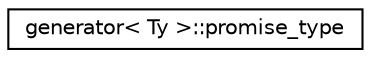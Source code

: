digraph "Graphical Class Hierarchy"
{
  edge [fontname="Helvetica",fontsize="10",labelfontname="Helvetica",labelfontsize="10"];
  node [fontname="Helvetica",fontsize="10",shape=record];
  rankdir="LR";
  Node0 [label="generator\< Ty \>::promise_type",height=0.2,width=0.4,color="black", fillcolor="white", style="filled",URL="$structgenerator_1_1promise__type.html"];
}

